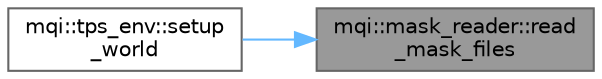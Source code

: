 digraph "mqi::mask_reader::read_mask_files"
{
 // LATEX_PDF_SIZE
  bgcolor="transparent";
  edge [fontname=Helvetica,fontsize=10,labelfontname=Helvetica,labelfontsize=10];
  node [fontname=Helvetica,fontsize=10,shape=box,height=0.2,width=0.4];
  rankdir="RL";
  Node1 [id="Node000001",label="mqi::mask_reader::read\l_mask_files",height=0.2,width=0.4,color="gray40", fillcolor="grey60", style="filled", fontcolor="black",tooltip="Reads and combines multiple mask files into a single mask."];
  Node1 -> Node2 [id="edge1_Node000001_Node000002",dir="back",color="steelblue1",style="solid",tooltip=" "];
  Node2 [id="Node000002",label="mqi::tps_env::setup\l_world",height=0.2,width=0.4,color="grey40", fillcolor="white", style="filled",URL="$classmqi_1_1tps__env.html#ad69ee252b1752210a67af91b124c0020",tooltip="Sets up the world geometry, including the patient geometry from CT data and beamline components."];
}

